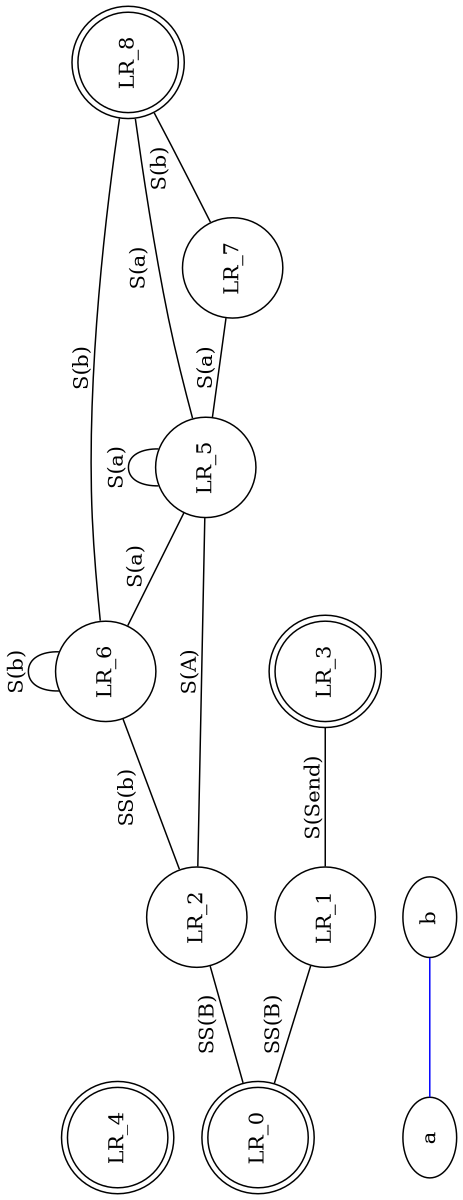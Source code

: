 strict graph {
	graph [orientation=land,
		rankdir=LR,
		size="8,5"
	];
	node [shape=circle];
	a	[shape=""];
	b	[shape=""];
	a -- b	[color=blue];
	LR_0	[shape=doublecircle];
	LR_0 -- LR_2	[label="SS(B)"];
	LR_0 -- LR_1	[label="SS(B)"];
	LR_3	[shape=doublecircle];
	LR_4	[shape=doublecircle];
	LR_8	[shape=doublecircle];
	LR_8 -- LR_6	[label="S(b)"];
	LR_8 -- LR_5	[label="S(a)"];
	LR_2 -- LR_6	[label="SS(b)"];
	LR_2 -- LR_5	[label="S(A)"];
	LR_1 -- LR_3	[label="S(Send)"];
	LR_6 -- LR_6	[label="S(b)"];
	LR_6 -- LR_5	[label="S(a)"];
	LR_5 -- LR_5	[label="S(a)"];
	LR_5 -- LR_7	[label="S(a)"];
	LR_7 -- LR_8	[label="S(b)"];
}
